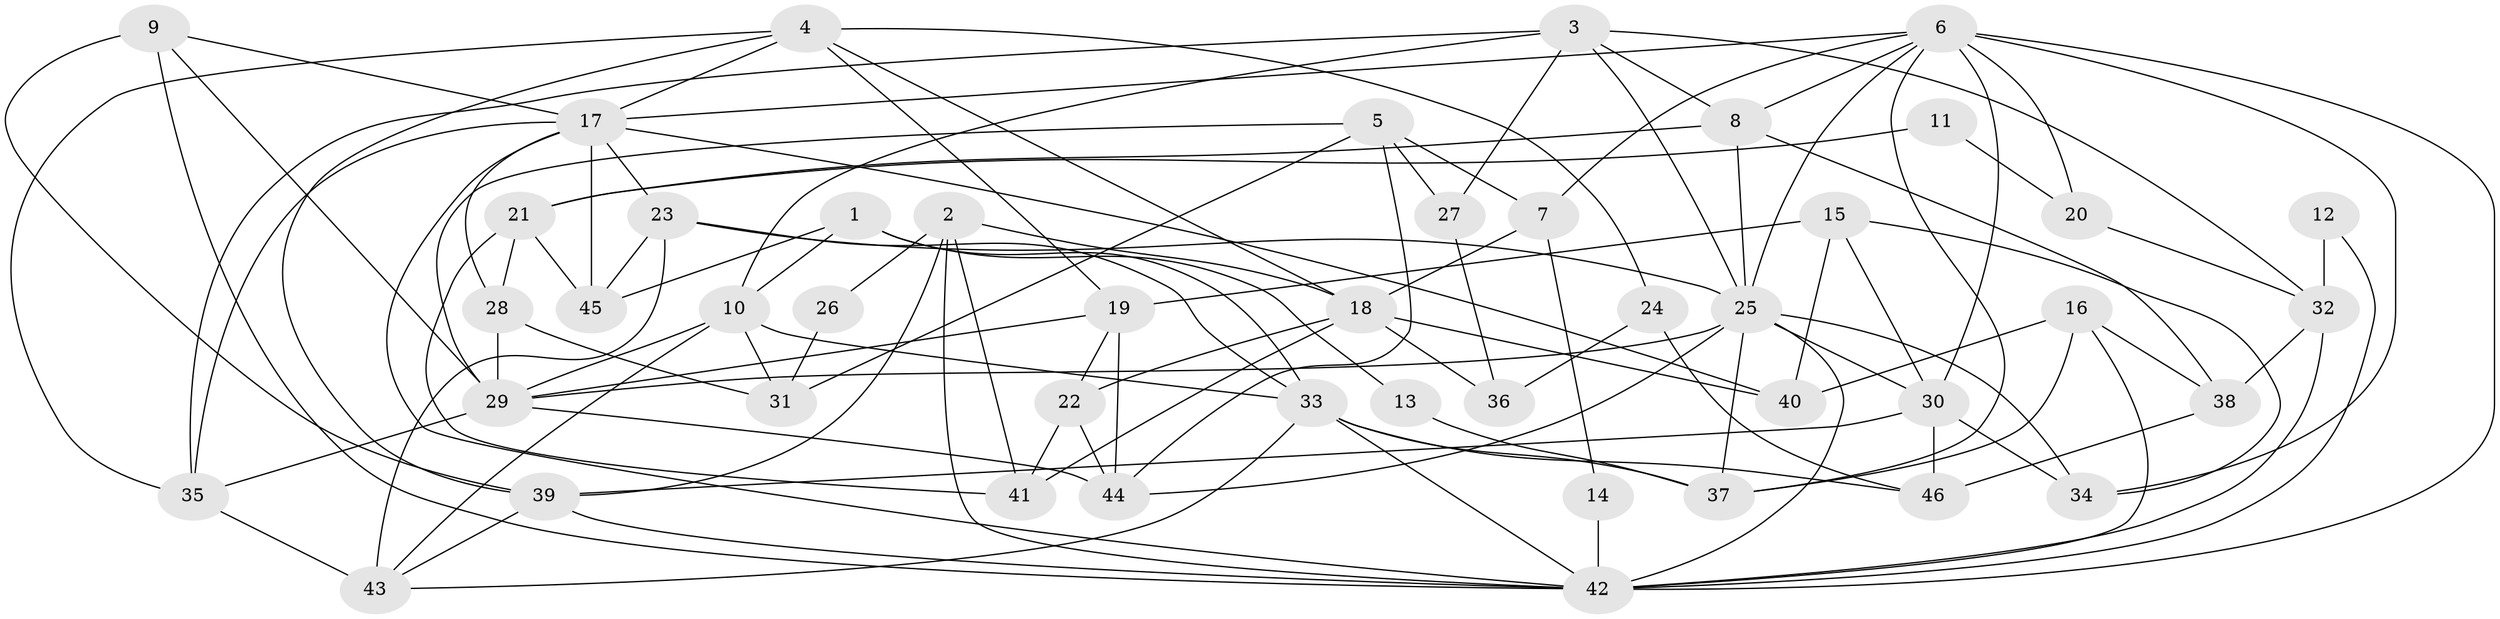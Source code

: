 // original degree distribution, {3: 0.25333333333333335, 4: 0.3466666666666667, 7: 0.05333333333333334, 5: 0.14666666666666667, 6: 0.04, 2: 0.13333333333333333, 8: 0.013333333333333334, 10: 0.013333333333333334}
// Generated by graph-tools (version 1.1) at 2025/37/03/04/25 23:37:01]
// undirected, 46 vertices, 112 edges
graph export_dot {
  node [color=gray90,style=filled];
  1;
  2;
  3;
  4;
  5;
  6;
  7;
  8;
  9;
  10;
  11;
  12;
  13;
  14;
  15;
  16;
  17;
  18;
  19;
  20;
  21;
  22;
  23;
  24;
  25;
  26;
  27;
  28;
  29;
  30;
  31;
  32;
  33;
  34;
  35;
  36;
  37;
  38;
  39;
  40;
  41;
  42;
  43;
  44;
  45;
  46;
  1 -- 10 [weight=1.0];
  1 -- 13 [weight=1.0];
  1 -- 33 [weight=1.0];
  1 -- 45 [weight=1.0];
  2 -- 18 [weight=1.0];
  2 -- 26 [weight=1.0];
  2 -- 39 [weight=1.0];
  2 -- 41 [weight=1.0];
  2 -- 42 [weight=1.0];
  3 -- 8 [weight=1.0];
  3 -- 10 [weight=1.0];
  3 -- 25 [weight=1.0];
  3 -- 27 [weight=1.0];
  3 -- 32 [weight=1.0];
  3 -- 35 [weight=1.0];
  4 -- 17 [weight=1.0];
  4 -- 18 [weight=1.0];
  4 -- 19 [weight=1.0];
  4 -- 24 [weight=1.0];
  4 -- 35 [weight=1.0];
  4 -- 39 [weight=1.0];
  5 -- 7 [weight=1.0];
  5 -- 27 [weight=1.0];
  5 -- 29 [weight=1.0];
  5 -- 31 [weight=1.0];
  5 -- 44 [weight=1.0];
  6 -- 7 [weight=1.0];
  6 -- 8 [weight=1.0];
  6 -- 17 [weight=1.0];
  6 -- 20 [weight=2.0];
  6 -- 25 [weight=1.0];
  6 -- 30 [weight=1.0];
  6 -- 34 [weight=1.0];
  6 -- 37 [weight=1.0];
  6 -- 42 [weight=1.0];
  7 -- 14 [weight=1.0];
  7 -- 18 [weight=1.0];
  8 -- 21 [weight=1.0];
  8 -- 25 [weight=1.0];
  8 -- 38 [weight=1.0];
  9 -- 17 [weight=1.0];
  9 -- 29 [weight=1.0];
  9 -- 39 [weight=1.0];
  9 -- 42 [weight=1.0];
  10 -- 29 [weight=1.0];
  10 -- 31 [weight=1.0];
  10 -- 33 [weight=1.0];
  10 -- 43 [weight=1.0];
  11 -- 20 [weight=1.0];
  11 -- 21 [weight=1.0];
  12 -- 32 [weight=1.0];
  12 -- 42 [weight=1.0];
  13 -- 37 [weight=1.0];
  14 -- 42 [weight=2.0];
  15 -- 19 [weight=1.0];
  15 -- 30 [weight=1.0];
  15 -- 34 [weight=1.0];
  15 -- 40 [weight=2.0];
  16 -- 37 [weight=1.0];
  16 -- 38 [weight=1.0];
  16 -- 40 [weight=1.0];
  16 -- 42 [weight=1.0];
  17 -- 23 [weight=1.0];
  17 -- 28 [weight=1.0];
  17 -- 35 [weight=1.0];
  17 -- 40 [weight=1.0];
  17 -- 42 [weight=1.0];
  17 -- 45 [weight=1.0];
  18 -- 22 [weight=1.0];
  18 -- 36 [weight=1.0];
  18 -- 40 [weight=1.0];
  18 -- 41 [weight=1.0];
  19 -- 22 [weight=1.0];
  19 -- 29 [weight=1.0];
  19 -- 44 [weight=1.0];
  20 -- 32 [weight=1.0];
  21 -- 28 [weight=1.0];
  21 -- 41 [weight=1.0];
  21 -- 45 [weight=1.0];
  22 -- 41 [weight=1.0];
  22 -- 44 [weight=2.0];
  23 -- 25 [weight=1.0];
  23 -- 33 [weight=1.0];
  23 -- 43 [weight=1.0];
  23 -- 45 [weight=2.0];
  24 -- 36 [weight=1.0];
  24 -- 46 [weight=1.0];
  25 -- 29 [weight=1.0];
  25 -- 30 [weight=1.0];
  25 -- 34 [weight=1.0];
  25 -- 37 [weight=1.0];
  25 -- 42 [weight=1.0];
  25 -- 44 [weight=1.0];
  26 -- 31 [weight=1.0];
  27 -- 36 [weight=1.0];
  28 -- 29 [weight=1.0];
  28 -- 31 [weight=1.0];
  29 -- 35 [weight=1.0];
  29 -- 44 [weight=2.0];
  30 -- 34 [weight=1.0];
  30 -- 39 [weight=1.0];
  30 -- 46 [weight=1.0];
  32 -- 38 [weight=1.0];
  32 -- 42 [weight=2.0];
  33 -- 37 [weight=1.0];
  33 -- 42 [weight=1.0];
  33 -- 43 [weight=1.0];
  33 -- 46 [weight=1.0];
  35 -- 43 [weight=2.0];
  38 -- 46 [weight=1.0];
  39 -- 42 [weight=1.0];
  39 -- 43 [weight=1.0];
}
